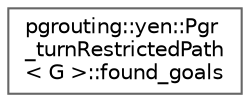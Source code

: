 digraph "Graphical Class Hierarchy"
{
 // LATEX_PDF_SIZE
  bgcolor="transparent";
  edge [fontname=Helvetica,fontsize=10,labelfontname=Helvetica,labelfontsize=10];
  node [fontname=Helvetica,fontsize=10,shape=box,height=0.2,width=0.4];
  rankdir="LR";
  Node0 [id="Node000000",label="pgrouting::yen::Pgr\l_turnRestrictedPath\l\< G \>::found_goals",height=0.2,width=0.4,color="grey40", fillcolor="white", style="filled",URL="$structpgrouting_1_1yen_1_1Pgr__turnRestrictedPath_1_1found__goals.html",tooltip=" "];
}
